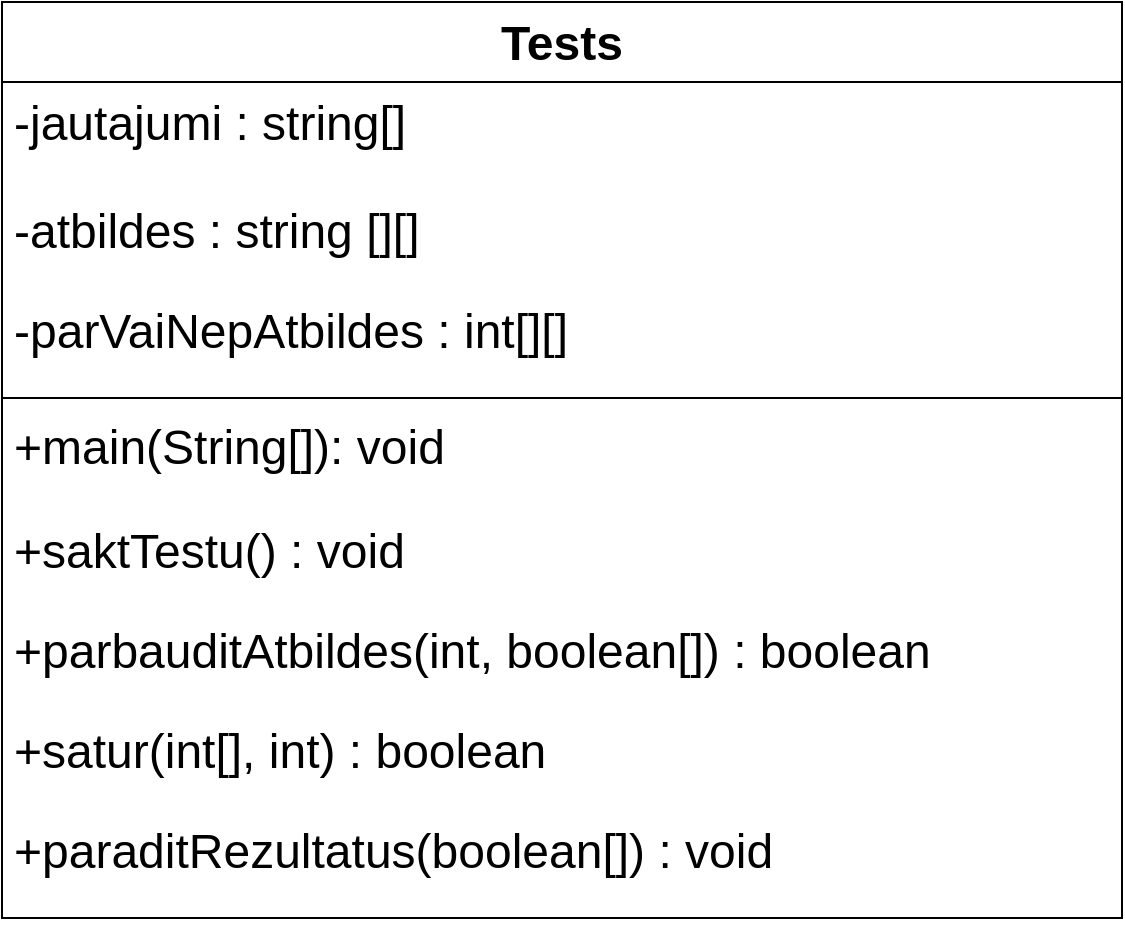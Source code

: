 <mxfile version="21.3.8" type="device">
  <diagram name="Page-1" id="FkpXO8C-VfUvPA45Zuzd">
    <mxGraphModel dx="1161" dy="632" grid="1" gridSize="10" guides="1" tooltips="1" connect="1" arrows="1" fold="1" page="1" pageScale="1" pageWidth="850" pageHeight="1100" math="0" shadow="0">
      <root>
        <mxCell id="0" />
        <mxCell id="1" parent="0" />
        <mxCell id="UGgIMyjsKy9L49LWKNLA-1" value="&lt;font style=&quot;font-size: 24px;&quot;&gt;Tests&lt;/font&gt;" style="swimlane;fontStyle=1;align=center;verticalAlign=top;childLayout=stackLayout;horizontal=1;startSize=40;horizontalStack=0;resizeParent=1;resizeParentMax=0;resizeLast=0;collapsible=1;marginBottom=0;whiteSpace=wrap;html=1;" parent="1" vertex="1">
          <mxGeometry x="145" y="80" width="560" height="458" as="geometry" />
        </mxCell>
        <mxCell id="UGgIMyjsKy9L49LWKNLA-2" value="&lt;font style=&quot;font-size: 24px;&quot;&gt;-jautajumi : string[]&lt;/font&gt;" style="text;strokeColor=none;fillColor=none;align=left;verticalAlign=top;spacingLeft=4;spacingRight=4;overflow=hidden;rotatable=0;points=[[0,0.5],[1,0.5]];portConstraint=eastwest;whiteSpace=wrap;html=1;" parent="UGgIMyjsKy9L49LWKNLA-1" vertex="1">
          <mxGeometry y="40" width="560" height="54" as="geometry" />
        </mxCell>
        <mxCell id="UGgIMyjsKy9L49LWKNLA-5" value="&lt;font style=&quot;font-size: 24px;&quot;&gt;-atbildes : string [][]&lt;/font&gt;" style="text;strokeColor=none;fillColor=none;align=left;verticalAlign=top;spacingLeft=4;spacingRight=4;overflow=hidden;rotatable=0;points=[[0,0.5],[1,0.5]];portConstraint=eastwest;whiteSpace=wrap;html=1;" parent="UGgIMyjsKy9L49LWKNLA-1" vertex="1">
          <mxGeometry y="94" width="560" height="50" as="geometry" />
        </mxCell>
        <mxCell id="UGgIMyjsKy9L49LWKNLA-6" value="&lt;font style=&quot;font-size: 24px;&quot;&gt;-parVaiNepAtbildes : int[][]&lt;/font&gt;&lt;div style=&quot;background-color:#2f2f2f;padding:0px 0px 0px 2px;&quot;&gt;&lt;div style=&quot;color: rgb(170, 170, 170); font-family: &amp;quot;Courier New&amp;quot;; font-size: 8pt;&quot;&gt;&lt;p style=&quot;background-color:#373737;margin:0;&quot;&gt;&lt;span style=&quot;color:#d9e8f7;&quot;&gt;&lt;/span&gt;&lt;/p&gt;&lt;/div&gt;&lt;/div&gt;" style="text;strokeColor=none;fillColor=none;align=left;verticalAlign=top;spacingLeft=4;spacingRight=4;overflow=hidden;rotatable=0;points=[[0,0.5],[1,0.5]];portConstraint=eastwest;whiteSpace=wrap;html=1;" parent="UGgIMyjsKy9L49LWKNLA-1" vertex="1">
          <mxGeometry y="144" width="560" height="50" as="geometry" />
        </mxCell>
        <mxCell id="UGgIMyjsKy9L49LWKNLA-3" value="" style="line;strokeWidth=1;fillColor=none;align=left;verticalAlign=middle;spacingTop=-1;spacingLeft=3;spacingRight=3;rotatable=0;labelPosition=right;points=[];portConstraint=eastwest;strokeColor=inherit;" parent="UGgIMyjsKy9L49LWKNLA-1" vertex="1">
          <mxGeometry y="194" width="560" height="8" as="geometry" />
        </mxCell>
        <mxCell id="UGgIMyjsKy9L49LWKNLA-4" value="&lt;font style=&quot;font-size: 24px;&quot;&gt;+main(String[]): void&lt;/font&gt;" style="text;strokeColor=none;fillColor=none;align=left;verticalAlign=top;spacingLeft=4;spacingRight=4;overflow=hidden;rotatable=0;points=[[0,0.5],[1,0.5]];portConstraint=eastwest;whiteSpace=wrap;html=1;" parent="UGgIMyjsKy9L49LWKNLA-1" vertex="1">
          <mxGeometry y="202" width="560" height="52" as="geometry" />
        </mxCell>
        <mxCell id="UGgIMyjsKy9L49LWKNLA-7" value="&lt;font style=&quot;font-size: 24px;&quot;&gt;+saktTestu() : void&lt;/font&gt;" style="text;strokeColor=none;fillColor=none;align=left;verticalAlign=top;spacingLeft=4;spacingRight=4;overflow=hidden;rotatable=0;points=[[0,0.5],[1,0.5]];portConstraint=eastwest;whiteSpace=wrap;html=1;" parent="UGgIMyjsKy9L49LWKNLA-1" vertex="1">
          <mxGeometry y="254" width="560" height="50" as="geometry" />
        </mxCell>
        <mxCell id="UGgIMyjsKy9L49LWKNLA-10" value="&lt;font style=&quot;font-size: 24px;&quot;&gt;+parbauditAtbildes(int, boolean[]) : boolean&amp;nbsp;&lt;/font&gt;&lt;div style=&quot;background-color:#2f2f2f;padding:0px 0px 0px 2px;&quot;&gt;&lt;div style=&quot;color: rgb(170, 170, 170); font-family: &amp;quot;Courier New&amp;quot;; font-size: 8pt;&quot;&gt;&lt;p style=&quot;background-color:#373737;margin:0;&quot;&gt;&lt;span style=&quot;color:#d9e8f7;&quot;&gt;&lt;/span&gt;&lt;/p&gt;&lt;/div&gt;&lt;/div&gt;" style="text;strokeColor=none;fillColor=none;align=left;verticalAlign=top;spacingLeft=4;spacingRight=4;overflow=hidden;rotatable=0;points=[[0,0.5],[1,0.5]];portConstraint=eastwest;whiteSpace=wrap;html=1;" parent="UGgIMyjsKy9L49LWKNLA-1" vertex="1">
          <mxGeometry y="304" width="560" height="50" as="geometry" />
        </mxCell>
        <mxCell id="UGgIMyjsKy9L49LWKNLA-9" value="&lt;font style=&quot;font-size: 24px;&quot;&gt;+satur(int[], int) : boolean&lt;/font&gt;" style="text;strokeColor=none;fillColor=none;align=left;verticalAlign=top;spacingLeft=4;spacingRight=4;overflow=hidden;rotatable=0;points=[[0,0.5],[1,0.5]];portConstraint=eastwest;whiteSpace=wrap;html=1;" parent="UGgIMyjsKy9L49LWKNLA-1" vertex="1">
          <mxGeometry y="354" width="560" height="50" as="geometry" />
        </mxCell>
        <mxCell id="UGgIMyjsKy9L49LWKNLA-8" value="&lt;font style=&quot;font-size: 24px;&quot;&gt;+paraditRezultatus(boolean[]) : void&lt;/font&gt;&lt;div style=&quot;background-color:#2f2f2f;padding:0px 0px 0px 2px;&quot;&gt;&lt;div style=&quot;color: rgb(170, 170, 170); font-family: &amp;quot;Courier New&amp;quot;; font-size: 8pt;&quot;&gt;&lt;p style=&quot;background-color:#373737;margin:0;&quot;&gt;&lt;span style=&quot;color:#d9e8f7;&quot;&gt;&lt;/span&gt;&lt;/p&gt;&lt;/div&gt;&lt;/div&gt;" style="text;strokeColor=none;fillColor=none;align=left;verticalAlign=top;spacingLeft=4;spacingRight=4;overflow=hidden;rotatable=0;points=[[0,0.5],[1,0.5]];portConstraint=eastwest;whiteSpace=wrap;html=1;" parent="UGgIMyjsKy9L49LWKNLA-1" vertex="1">
          <mxGeometry y="404" width="560" height="54" as="geometry" />
        </mxCell>
      </root>
    </mxGraphModel>
  </diagram>
</mxfile>
